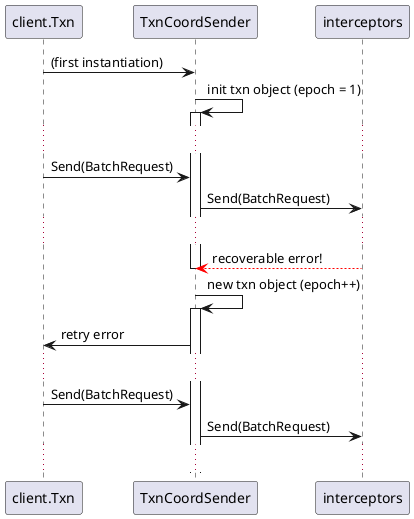 @startuml
participant "client.Txn" as Txn
participant TxnCoordSender
participant interceptors

Txn -> TxnCoordSender : (first instantiation)
TxnCoordSender -> TxnCoordSender : init txn object (epoch = 1)
activate TxnCoordSender
...
Txn -> TxnCoordSender : Send(BatchRequest)
TxnCoordSender -> interceptors : Send(BatchRequest)
...
interceptors -[#red]-> TxnCoordSender : recoverable error!
deactivate TxnCoordSender
TxnCoordSender -> TxnCoordSender : new txn object (epoch++)
activate TxnCoordSender
TxnCoordSender -> Txn : retry error
...
Txn -> TxnCoordSender : Send(BatchRequest)
TxnCoordSender -> interceptors : Send(BatchRequest)
...
@enduml
